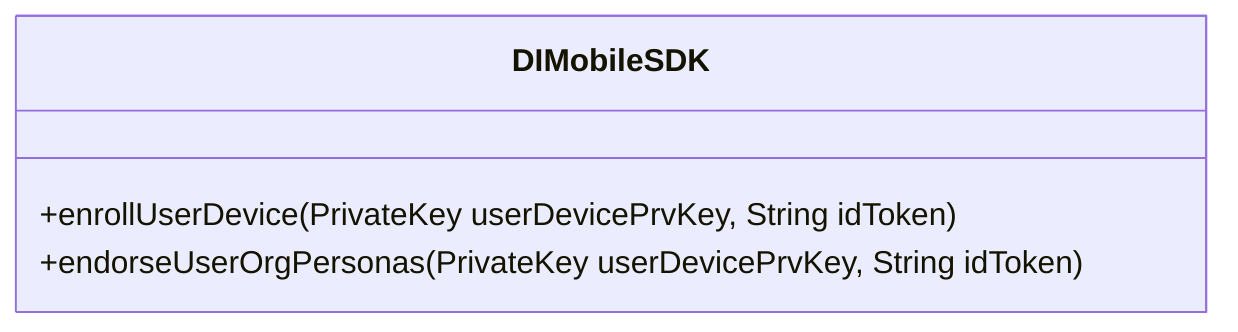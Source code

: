 classDiagram

    class DIMobileSDK
    DIMobileSDK : +enrollUserDevice(PrivateKey userDevicePrvKey, String idToken)
    DIMobileSDK : +endorseUserOrgPersonas(PrivateKey userDevicePrvKey, String idToken)